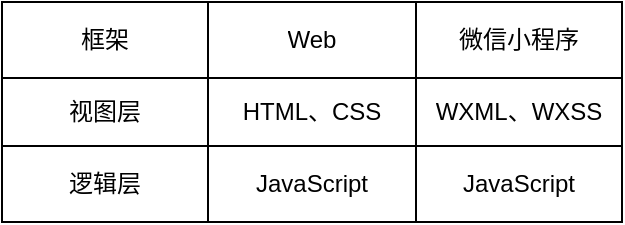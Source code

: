 <mxfile version="20.5.1" type="github">
  <diagram id="yj3_TuO8RwTfMlddSP8H" name="第 1 页">
    <mxGraphModel dx="881" dy="399" grid="1" gridSize="10" guides="1" tooltips="1" connect="1" arrows="1" fold="1" page="1" pageScale="1" pageWidth="827" pageHeight="1169" math="0" shadow="0">
      <root>
        <mxCell id="0" />
        <mxCell id="1" parent="0" />
        <mxCell id="2tiZ0fnWtJOyCAhltNSk-1" value="" style="shape=table;html=1;whiteSpace=wrap;startSize=0;container=1;collapsible=0;childLayout=tableLayout;" vertex="1" parent="1">
          <mxGeometry x="320" y="240" width="310" height="110" as="geometry" />
        </mxCell>
        <mxCell id="2tiZ0fnWtJOyCAhltNSk-2" value="" style="shape=tableRow;horizontal=0;startSize=0;swimlaneHead=0;swimlaneBody=0;top=0;left=0;bottom=0;right=0;collapsible=0;dropTarget=0;fillColor=none;points=[[0,0.5],[1,0.5]];portConstraint=eastwest;" vertex="1" parent="2tiZ0fnWtJOyCAhltNSk-1">
          <mxGeometry width="310" height="38" as="geometry" />
        </mxCell>
        <mxCell id="2tiZ0fnWtJOyCAhltNSk-3" value="框架" style="shape=partialRectangle;html=1;whiteSpace=wrap;connectable=0;fillColor=none;top=0;left=0;bottom=0;right=0;overflow=hidden;" vertex="1" parent="2tiZ0fnWtJOyCAhltNSk-2">
          <mxGeometry width="103" height="38" as="geometry">
            <mxRectangle width="103" height="38" as="alternateBounds" />
          </mxGeometry>
        </mxCell>
        <mxCell id="2tiZ0fnWtJOyCAhltNSk-4" value="Web" style="shape=partialRectangle;html=1;whiteSpace=wrap;connectable=0;fillColor=none;top=0;left=0;bottom=0;right=0;overflow=hidden;" vertex="1" parent="2tiZ0fnWtJOyCAhltNSk-2">
          <mxGeometry x="103" width="104" height="38" as="geometry">
            <mxRectangle width="104" height="38" as="alternateBounds" />
          </mxGeometry>
        </mxCell>
        <mxCell id="2tiZ0fnWtJOyCAhltNSk-5" value="微信小程序" style="shape=partialRectangle;html=1;whiteSpace=wrap;connectable=0;fillColor=none;top=0;left=0;bottom=0;right=0;overflow=hidden;" vertex="1" parent="2tiZ0fnWtJOyCAhltNSk-2">
          <mxGeometry x="207" width="103" height="38" as="geometry">
            <mxRectangle width="103" height="38" as="alternateBounds" />
          </mxGeometry>
        </mxCell>
        <mxCell id="2tiZ0fnWtJOyCAhltNSk-6" value="" style="shape=tableRow;horizontal=0;startSize=0;swimlaneHead=0;swimlaneBody=0;top=0;left=0;bottom=0;right=0;collapsible=0;dropTarget=0;fillColor=none;points=[[0,0.5],[1,0.5]];portConstraint=eastwest;" vertex="1" parent="2tiZ0fnWtJOyCAhltNSk-1">
          <mxGeometry y="38" width="310" height="34" as="geometry" />
        </mxCell>
        <mxCell id="2tiZ0fnWtJOyCAhltNSk-7" value="视图层" style="shape=partialRectangle;html=1;whiteSpace=wrap;connectable=0;fillColor=none;top=0;left=0;bottom=0;right=0;overflow=hidden;" vertex="1" parent="2tiZ0fnWtJOyCAhltNSk-6">
          <mxGeometry width="103" height="34" as="geometry">
            <mxRectangle width="103" height="34" as="alternateBounds" />
          </mxGeometry>
        </mxCell>
        <mxCell id="2tiZ0fnWtJOyCAhltNSk-8" value="HTML、CSS" style="shape=partialRectangle;html=1;whiteSpace=wrap;connectable=0;fillColor=none;top=0;left=0;bottom=0;right=0;overflow=hidden;" vertex="1" parent="2tiZ0fnWtJOyCAhltNSk-6">
          <mxGeometry x="103" width="104" height="34" as="geometry">
            <mxRectangle width="104" height="34" as="alternateBounds" />
          </mxGeometry>
        </mxCell>
        <mxCell id="2tiZ0fnWtJOyCAhltNSk-9" value="WXML、WXSS" style="shape=partialRectangle;html=1;whiteSpace=wrap;connectable=0;fillColor=none;top=0;left=0;bottom=0;right=0;overflow=hidden;" vertex="1" parent="2tiZ0fnWtJOyCAhltNSk-6">
          <mxGeometry x="207" width="103" height="34" as="geometry">
            <mxRectangle width="103" height="34" as="alternateBounds" />
          </mxGeometry>
        </mxCell>
        <mxCell id="2tiZ0fnWtJOyCAhltNSk-10" value="" style="shape=tableRow;horizontal=0;startSize=0;swimlaneHead=0;swimlaneBody=0;top=0;left=0;bottom=0;right=0;collapsible=0;dropTarget=0;fillColor=none;points=[[0,0.5],[1,0.5]];portConstraint=eastwest;" vertex="1" parent="2tiZ0fnWtJOyCAhltNSk-1">
          <mxGeometry y="72" width="310" height="38" as="geometry" />
        </mxCell>
        <mxCell id="2tiZ0fnWtJOyCAhltNSk-11" value="逻辑层" style="shape=partialRectangle;html=1;whiteSpace=wrap;connectable=0;fillColor=none;top=0;left=0;bottom=0;right=0;overflow=hidden;" vertex="1" parent="2tiZ0fnWtJOyCAhltNSk-10">
          <mxGeometry width="103" height="38" as="geometry">
            <mxRectangle width="103" height="38" as="alternateBounds" />
          </mxGeometry>
        </mxCell>
        <mxCell id="2tiZ0fnWtJOyCAhltNSk-12" value="JavaScript" style="shape=partialRectangle;html=1;whiteSpace=wrap;connectable=0;fillColor=none;top=0;left=0;bottom=0;right=0;overflow=hidden;" vertex="1" parent="2tiZ0fnWtJOyCAhltNSk-10">
          <mxGeometry x="103" width="104" height="38" as="geometry">
            <mxRectangle width="104" height="38" as="alternateBounds" />
          </mxGeometry>
        </mxCell>
        <mxCell id="2tiZ0fnWtJOyCAhltNSk-13" value="JavaScript" style="shape=partialRectangle;html=1;whiteSpace=wrap;connectable=0;fillColor=none;top=0;left=0;bottom=0;right=0;overflow=hidden;pointerEvents=1;" vertex="1" parent="2tiZ0fnWtJOyCAhltNSk-10">
          <mxGeometry x="207" width="103" height="38" as="geometry">
            <mxRectangle width="103" height="38" as="alternateBounds" />
          </mxGeometry>
        </mxCell>
      </root>
    </mxGraphModel>
  </diagram>
</mxfile>
